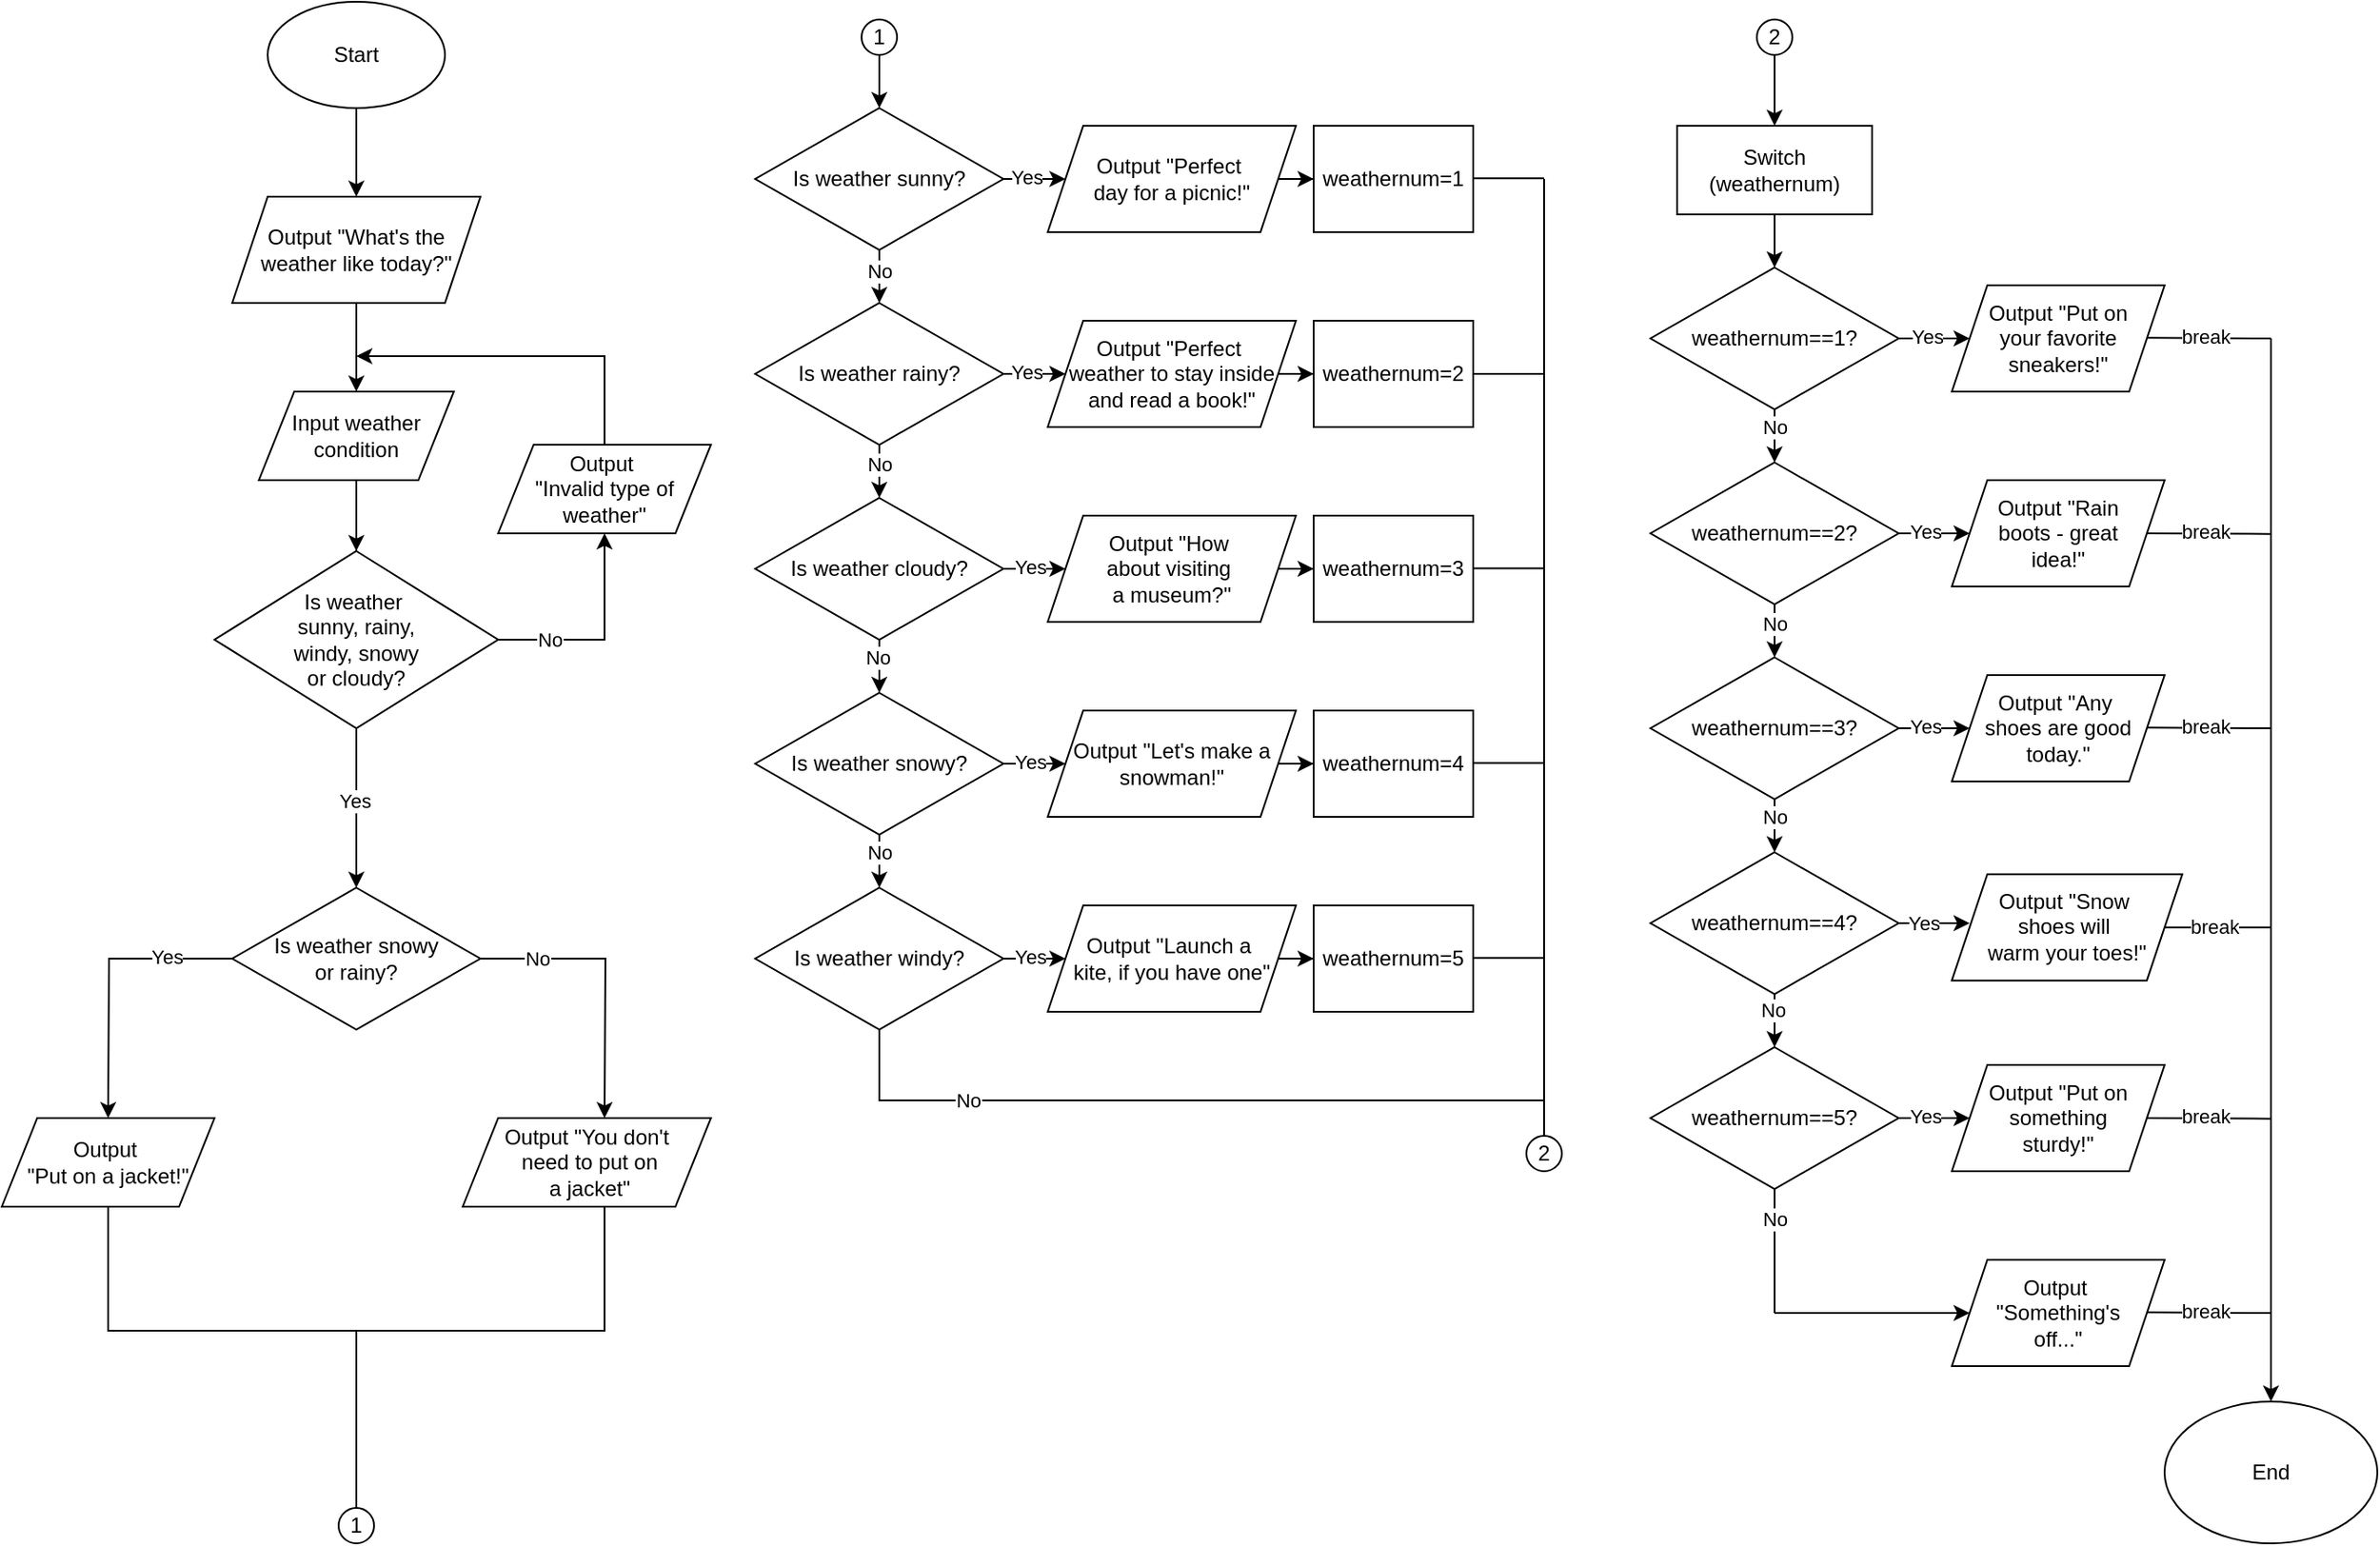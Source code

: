 <mxfile version="24.7.17">
  <diagram name="Page-1" id="g-8VrxECPGMRBqIFdhwS">
    <mxGraphModel grid="1" page="1" gridSize="10" guides="1" tooltips="1" connect="1" arrows="1" fold="1" pageScale="1" pageWidth="850" pageHeight="1100" math="0" shadow="0">
      <root>
        <mxCell id="0" />
        <mxCell id="1" parent="0" />
        <mxCell id="TqVlApS9Lq8vHuwlS3Fd-2" style="edgeStyle=orthogonalEdgeStyle;rounded=0;orthogonalLoop=1;jettySize=auto;html=1;entryX=0.5;entryY=0;entryDx=0;entryDy=0;" edge="1" parent="1" source="TqVlApS9Lq8vHuwlS3Fd-1" target="KM78LgGcO-5bWVKjjNVh-5">
          <mxGeometry relative="1" as="geometry">
            <mxPoint x="200" y="-1010" as="targetPoint" />
          </mxGeometry>
        </mxCell>
        <mxCell id="TqVlApS9Lq8vHuwlS3Fd-1" value="Start" style="ellipse;whiteSpace=wrap;html=1;" vertex="1" parent="1">
          <mxGeometry x="150" y="-1100" width="100" height="60" as="geometry" />
        </mxCell>
        <mxCell id="TqVlApS9Lq8vHuwlS3Fd-4" style="edgeStyle=orthogonalEdgeStyle;rounded=0;orthogonalLoop=1;jettySize=auto;html=1;" edge="1" parent="1" source="TqVlApS9Lq8vHuwlS3Fd-3" target="TqVlApS9Lq8vHuwlS3Fd-5">
          <mxGeometry relative="1" as="geometry">
            <mxPoint x="200" y="-790" as="targetPoint" />
          </mxGeometry>
        </mxCell>
        <mxCell id="TqVlApS9Lq8vHuwlS3Fd-3" value="Input weather condition" style="shape=parallelogram;perimeter=parallelogramPerimeter;whiteSpace=wrap;html=1;fixedSize=1;" vertex="1" parent="1">
          <mxGeometry x="145" y="-880" width="110" height="50" as="geometry" />
        </mxCell>
        <mxCell id="TqVlApS9Lq8vHuwlS3Fd-8" style="edgeStyle=orthogonalEdgeStyle;rounded=0;orthogonalLoop=1;jettySize=auto;html=1;" edge="1" parent="1" source="TqVlApS9Lq8vHuwlS3Fd-5">
          <mxGeometry relative="1" as="geometry">
            <mxPoint x="200" y="-760" as="targetPoint" />
          </mxGeometry>
        </mxCell>
        <mxCell id="KM78LgGcO-5bWVKjjNVh-1" style="edgeStyle=orthogonalEdgeStyle;rounded=0;orthogonalLoop=1;jettySize=auto;html=1;" edge="1" parent="1" source="TqVlApS9Lq8vHuwlS3Fd-5" target="KM78LgGcO-5bWVKjjNVh-2">
          <mxGeometry relative="1" as="geometry">
            <mxPoint x="340.0" y="-800" as="targetPoint" />
            <Array as="points">
              <mxPoint x="340" y="-740" />
            </Array>
          </mxGeometry>
        </mxCell>
        <mxCell id="KM78LgGcO-5bWVKjjNVh-4" value="No" style="edgeLabel;html=1;align=center;verticalAlign=middle;resizable=0;points=[];" connectable="0" vertex="1" parent="KM78LgGcO-5bWVKjjNVh-1">
          <mxGeometry x="-0.529" y="-1" relative="1" as="geometry">
            <mxPoint y="-1" as="offset" />
          </mxGeometry>
        </mxCell>
        <mxCell id="KM78LgGcO-5bWVKjjNVh-7" style="edgeStyle=orthogonalEdgeStyle;rounded=0;orthogonalLoop=1;jettySize=auto;html=1;" edge="1" parent="1" source="TqVlApS9Lq8vHuwlS3Fd-5">
          <mxGeometry relative="1" as="geometry">
            <mxPoint x="200.0" y="-600" as="targetPoint" />
          </mxGeometry>
        </mxCell>
        <mxCell id="KM78LgGcO-5bWVKjjNVh-8" value="Yes" style="edgeLabel;html=1;align=center;verticalAlign=middle;resizable=0;points=[];" connectable="0" vertex="1" parent="KM78LgGcO-5bWVKjjNVh-7">
          <mxGeometry x="-0.189" y="1" relative="1" as="geometry">
            <mxPoint x="-2" y="4" as="offset" />
          </mxGeometry>
        </mxCell>
        <mxCell id="TqVlApS9Lq8vHuwlS3Fd-5" value="&lt;div&gt;Is weather&amp;nbsp;&lt;/div&gt;&lt;div&gt;sunny, rainy,&lt;/div&gt;&lt;div&gt;&amp;nbsp;windy, snowy&amp;nbsp;&lt;/div&gt;&lt;div&gt;or cloudy?&lt;/div&gt;" style="rhombus;whiteSpace=wrap;html=1;" vertex="1" parent="1">
          <mxGeometry x="120" y="-790" width="160" height="100" as="geometry" />
        </mxCell>
        <mxCell id="KM78LgGcO-5bWVKjjNVh-3" style="edgeStyle=orthogonalEdgeStyle;rounded=0;orthogonalLoop=1;jettySize=auto;html=1;" edge="1" parent="1" source="KM78LgGcO-5bWVKjjNVh-2">
          <mxGeometry relative="1" as="geometry">
            <mxPoint x="200" y="-900" as="targetPoint" />
            <Array as="points">
              <mxPoint x="340" y="-900" />
            </Array>
          </mxGeometry>
        </mxCell>
        <mxCell id="KM78LgGcO-5bWVKjjNVh-2" value="&lt;div&gt;Output&amp;nbsp;&lt;/div&gt;&lt;div&gt;&quot;Invalid type of&lt;/div&gt;&lt;div&gt;weather&quot;&lt;/div&gt;" style="shape=parallelogram;perimeter=parallelogramPerimeter;whiteSpace=wrap;html=1;fixedSize=1;" vertex="1" parent="1">
          <mxGeometry x="280" y="-850" width="120" height="50" as="geometry" />
        </mxCell>
        <mxCell id="KM78LgGcO-5bWVKjjNVh-6" style="edgeStyle=orthogonalEdgeStyle;rounded=0;orthogonalLoop=1;jettySize=auto;html=1;entryX=0.5;entryY=0;entryDx=0;entryDy=0;" edge="1" parent="1" source="KM78LgGcO-5bWVKjjNVh-5" target="TqVlApS9Lq8vHuwlS3Fd-3">
          <mxGeometry relative="1" as="geometry" />
        </mxCell>
        <mxCell id="KM78LgGcO-5bWVKjjNVh-5" value="Output &quot;What&#39;s the weather like today?&quot;" style="shape=parallelogram;perimeter=parallelogramPerimeter;whiteSpace=wrap;html=1;fixedSize=1;" vertex="1" parent="1">
          <mxGeometry x="130" y="-990" width="140" height="60" as="geometry" />
        </mxCell>
        <mxCell id="KM78LgGcO-5bWVKjjNVh-10" style="edgeStyle=orthogonalEdgeStyle;rounded=0;orthogonalLoop=1;jettySize=auto;html=1;" edge="1" parent="1" source="KM78LgGcO-5bWVKjjNVh-9">
          <mxGeometry relative="1" as="geometry">
            <mxPoint x="340.0" y="-470" as="targetPoint" />
          </mxGeometry>
        </mxCell>
        <mxCell id="KM78LgGcO-5bWVKjjNVh-13" value="No" style="edgeLabel;html=1;align=center;verticalAlign=middle;resizable=0;points=[];" connectable="0" vertex="1" parent="KM78LgGcO-5bWVKjjNVh-10">
          <mxGeometry x="-0.61" y="-3" relative="1" as="geometry">
            <mxPoint y="-3" as="offset" />
          </mxGeometry>
        </mxCell>
        <mxCell id="KM78LgGcO-5bWVKjjNVh-11" style="edgeStyle=orthogonalEdgeStyle;rounded=0;orthogonalLoop=1;jettySize=auto;html=1;" edge="1" parent="1" source="KM78LgGcO-5bWVKjjNVh-9">
          <mxGeometry relative="1" as="geometry">
            <mxPoint x="60" y="-470" as="targetPoint" />
          </mxGeometry>
        </mxCell>
        <mxCell id="KM78LgGcO-5bWVKjjNVh-12" value="Yes" style="edgeLabel;html=1;align=center;verticalAlign=middle;resizable=0;points=[];" connectable="0" vertex="1" parent="KM78LgGcO-5bWVKjjNVh-11">
          <mxGeometry x="-0.537" y="1" relative="1" as="geometry">
            <mxPoint y="-2" as="offset" />
          </mxGeometry>
        </mxCell>
        <mxCell id="KM78LgGcO-5bWVKjjNVh-9" value="&lt;div&gt;Is weather snowy&lt;/div&gt;&lt;div&gt;or rainy?&lt;/div&gt;" style="rhombus;whiteSpace=wrap;html=1;" vertex="1" parent="1">
          <mxGeometry x="130" y="-600" width="140" height="80" as="geometry" />
        </mxCell>
        <mxCell id="KM78LgGcO-5bWVKjjNVh-15" value="&lt;div&gt;Output&amp;nbsp;&lt;/div&gt;&lt;div&gt;&quot;Put on a jacket!&quot;&lt;br&gt;&lt;/div&gt;" style="shape=parallelogram;perimeter=parallelogramPerimeter;whiteSpace=wrap;html=1;fixedSize=1;" vertex="1" parent="1">
          <mxGeometry y="-470" width="120" height="50" as="geometry" />
        </mxCell>
        <mxCell id="KM78LgGcO-5bWVKjjNVh-16" value="&lt;div&gt;Output &quot;You don&#39;t&lt;/div&gt;&lt;div&gt;&amp;nbsp;need to put on&lt;/div&gt;&lt;div&gt;&amp;nbsp;a jacket&quot;&lt;/div&gt;" style="shape=parallelogram;perimeter=parallelogramPerimeter;whiteSpace=wrap;html=1;fixedSize=1;" vertex="1" parent="1">
          <mxGeometry x="260" y="-470" width="140" height="50" as="geometry" />
        </mxCell>
        <mxCell id="KM78LgGcO-5bWVKjjNVh-18" value="" style="endArrow=none;html=1;rounded=0;" edge="1" parent="1">
          <mxGeometry width="50" height="50" relative="1" as="geometry">
            <mxPoint x="200" y="-350" as="sourcePoint" />
            <mxPoint x="60" y="-420" as="targetPoint" />
            <Array as="points">
              <mxPoint x="60" y="-350" />
            </Array>
          </mxGeometry>
        </mxCell>
        <mxCell id="KM78LgGcO-5bWVKjjNVh-21" value="" style="endArrow=none;html=1;rounded=0;" edge="1" parent="1">
          <mxGeometry width="50" height="50" relative="1" as="geometry">
            <mxPoint x="200" y="-350" as="sourcePoint" />
            <mxPoint x="340" y="-420" as="targetPoint" />
            <Array as="points">
              <mxPoint x="340" y="-350" />
            </Array>
          </mxGeometry>
        </mxCell>
        <mxCell id="KM78LgGcO-5bWVKjjNVh-25" value="" style="endArrow=none;html=1;rounded=0;" edge="1" parent="1">
          <mxGeometry width="50" height="50" relative="1" as="geometry">
            <mxPoint x="200" y="-250" as="sourcePoint" />
            <mxPoint x="200" y="-350" as="targetPoint" />
          </mxGeometry>
        </mxCell>
        <mxCell id="KM78LgGcO-5bWVKjjNVh-27" value="1" style="ellipse;whiteSpace=wrap;html=1;aspect=fixed;" vertex="1" parent="1">
          <mxGeometry x="190" y="-250" width="20" height="20" as="geometry" />
        </mxCell>
        <mxCell id="KM78LgGcO-5bWVKjjNVh-29" style="edgeStyle=orthogonalEdgeStyle;rounded=0;orthogonalLoop=1;jettySize=auto;html=1;" edge="1" parent="1" source="KM78LgGcO-5bWVKjjNVh-28" target="KM78LgGcO-5bWVKjjNVh-30">
          <mxGeometry relative="1" as="geometry">
            <mxPoint x="495" y="-1030" as="targetPoint" />
          </mxGeometry>
        </mxCell>
        <mxCell id="KM78LgGcO-5bWVKjjNVh-28" value="1" style="ellipse;whiteSpace=wrap;html=1;aspect=fixed;" vertex="1" parent="1">
          <mxGeometry x="485" y="-1090" width="20" height="20" as="geometry" />
        </mxCell>
        <mxCell id="KM78LgGcO-5bWVKjjNVh-31" style="edgeStyle=orthogonalEdgeStyle;rounded=0;orthogonalLoop=1;jettySize=auto;html=1;" edge="1" parent="1" source="KM78LgGcO-5bWVKjjNVh-30">
          <mxGeometry relative="1" as="geometry">
            <mxPoint x="495" y="-930" as="targetPoint" />
          </mxGeometry>
        </mxCell>
        <mxCell id="KM78LgGcO-5bWVKjjNVh-78" value="No" style="edgeLabel;html=1;align=center;verticalAlign=middle;resizable=0;points=[];" connectable="0" vertex="1" parent="KM78LgGcO-5bWVKjjNVh-31">
          <mxGeometry x="-0.258" relative="1" as="geometry">
            <mxPoint as="offset" />
          </mxGeometry>
        </mxCell>
        <mxCell id="KM78LgGcO-5bWVKjjNVh-39" style="edgeStyle=orthogonalEdgeStyle;rounded=0;orthogonalLoop=1;jettySize=auto;html=1;" edge="1" parent="1" source="KM78LgGcO-5bWVKjjNVh-30" target="KM78LgGcO-5bWVKjjNVh-40">
          <mxGeometry relative="1" as="geometry">
            <mxPoint x="600" y="-1000" as="targetPoint" />
          </mxGeometry>
        </mxCell>
        <mxCell id="KM78LgGcO-5bWVKjjNVh-70" value="Yes" style="edgeLabel;html=1;align=center;verticalAlign=middle;resizable=0;points=[];" connectable="0" vertex="1" parent="KM78LgGcO-5bWVKjjNVh-39">
          <mxGeometry x="0.323" y="2" relative="1" as="geometry">
            <mxPoint y="1" as="offset" />
          </mxGeometry>
        </mxCell>
        <mxCell id="KM78LgGcO-5bWVKjjNVh-30" value="Is weather sunny?" style="rhombus;whiteSpace=wrap;html=1;" vertex="1" parent="1">
          <mxGeometry x="425" y="-1040" width="140" height="80" as="geometry" />
        </mxCell>
        <mxCell id="KM78LgGcO-5bWVKjjNVh-57" style="edgeStyle=orthogonalEdgeStyle;rounded=0;orthogonalLoop=1;jettySize=auto;html=1;entryX=0;entryY=0.5;entryDx=0;entryDy=0;" edge="1" parent="1" source="KM78LgGcO-5bWVKjjNVh-32" target="KM78LgGcO-5bWVKjjNVh-46">
          <mxGeometry relative="1" as="geometry" />
        </mxCell>
        <mxCell id="KM78LgGcO-5bWVKjjNVh-71" value="Yes" style="edgeLabel;html=1;align=center;verticalAlign=middle;resizable=0;points=[];" connectable="0" vertex="1" parent="KM78LgGcO-5bWVKjjNVh-57">
          <mxGeometry x="0.323" y="-3" relative="1" as="geometry">
            <mxPoint y="-4" as="offset" />
          </mxGeometry>
        </mxCell>
        <mxCell id="KM78LgGcO-5bWVKjjNVh-32" value="Is weather rainy?" style="rhombus;whiteSpace=wrap;html=1;" vertex="1" parent="1">
          <mxGeometry x="425" y="-930" width="140" height="80" as="geometry" />
        </mxCell>
        <mxCell id="KM78LgGcO-5bWVKjjNVh-33" style="edgeStyle=orthogonalEdgeStyle;rounded=0;orthogonalLoop=1;jettySize=auto;html=1;" edge="1" parent="1">
          <mxGeometry relative="1" as="geometry">
            <mxPoint x="495" y="-820" as="targetPoint" />
            <mxPoint x="495" y="-850" as="sourcePoint" />
          </mxGeometry>
        </mxCell>
        <mxCell id="KM78LgGcO-5bWVKjjNVh-77" value="No" style="edgeLabel;html=1;align=center;verticalAlign=middle;resizable=0;points=[];" connectable="0" vertex="1" parent="KM78LgGcO-5bWVKjjNVh-33">
          <mxGeometry x="-0.289" relative="1" as="geometry">
            <mxPoint as="offset" />
          </mxGeometry>
        </mxCell>
        <mxCell id="KM78LgGcO-5bWVKjjNVh-58" style="edgeStyle=orthogonalEdgeStyle;rounded=0;orthogonalLoop=1;jettySize=auto;html=1;entryX=0;entryY=0.5;entryDx=0;entryDy=0;" edge="1" parent="1" source="KM78LgGcO-5bWVKjjNVh-34" target="KM78LgGcO-5bWVKjjNVh-49">
          <mxGeometry relative="1" as="geometry" />
        </mxCell>
        <mxCell id="KM78LgGcO-5bWVKjjNVh-72" value="Yes" style="edgeLabel;html=1;align=center;verticalAlign=middle;resizable=0;points=[];" connectable="0" vertex="1" parent="KM78LgGcO-5bWVKjjNVh-58">
          <mxGeometry x="0.405" y="-1" relative="1" as="geometry">
            <mxPoint x="-1" y="-2" as="offset" />
          </mxGeometry>
        </mxCell>
        <mxCell id="KM78LgGcO-5bWVKjjNVh-34" value="Is weather cloudy?" style="rhombus;whiteSpace=wrap;html=1;" vertex="1" parent="1">
          <mxGeometry x="425" y="-820" width="140" height="80" as="geometry" />
        </mxCell>
        <mxCell id="KM78LgGcO-5bWVKjjNVh-35" style="edgeStyle=orthogonalEdgeStyle;rounded=0;orthogonalLoop=1;jettySize=auto;html=1;" edge="1" parent="1">
          <mxGeometry relative="1" as="geometry">
            <mxPoint x="495" y="-710" as="targetPoint" />
            <mxPoint x="495" y="-740" as="sourcePoint" />
          </mxGeometry>
        </mxCell>
        <mxCell id="KM78LgGcO-5bWVKjjNVh-59" style="edgeStyle=orthogonalEdgeStyle;rounded=0;orthogonalLoop=1;jettySize=auto;html=1;entryX=0;entryY=0.5;entryDx=0;entryDy=0;" edge="1" parent="1" source="KM78LgGcO-5bWVKjjNVh-36" target="KM78LgGcO-5bWVKjjNVh-52">
          <mxGeometry relative="1" as="geometry" />
        </mxCell>
        <mxCell id="KM78LgGcO-5bWVKjjNVh-73" value="Yes" style="edgeLabel;html=1;align=center;verticalAlign=middle;resizable=0;points=[];" connectable="0" vertex="1" parent="KM78LgGcO-5bWVKjjNVh-59">
          <mxGeometry x="0.364" y="1" relative="1" as="geometry">
            <mxPoint as="offset" />
          </mxGeometry>
        </mxCell>
        <mxCell id="KM78LgGcO-5bWVKjjNVh-36" value="Is weather snowy?" style="rhombus;whiteSpace=wrap;html=1;" vertex="1" parent="1">
          <mxGeometry x="425" y="-710" width="140" height="80" as="geometry" />
        </mxCell>
        <mxCell id="KM78LgGcO-5bWVKjjNVh-37" style="edgeStyle=orthogonalEdgeStyle;rounded=0;orthogonalLoop=1;jettySize=auto;html=1;" edge="1" parent="1">
          <mxGeometry relative="1" as="geometry">
            <mxPoint x="495" y="-600" as="targetPoint" />
            <mxPoint x="495" y="-630" as="sourcePoint" />
          </mxGeometry>
        </mxCell>
        <mxCell id="KM78LgGcO-5bWVKjjNVh-75" value="No" style="edgeLabel;html=1;align=center;verticalAlign=middle;resizable=0;points=[];" connectable="0" vertex="1" parent="KM78LgGcO-5bWVKjjNVh-37">
          <mxGeometry x="-0.378" relative="1" as="geometry">
            <mxPoint as="offset" />
          </mxGeometry>
        </mxCell>
        <mxCell id="KM78LgGcO-5bWVKjjNVh-60" style="edgeStyle=orthogonalEdgeStyle;rounded=0;orthogonalLoop=1;jettySize=auto;html=1;" edge="1" parent="1" source="KM78LgGcO-5bWVKjjNVh-38" target="KM78LgGcO-5bWVKjjNVh-55">
          <mxGeometry relative="1" as="geometry" />
        </mxCell>
        <mxCell id="KM78LgGcO-5bWVKjjNVh-74" value="Yes" style="edgeLabel;html=1;align=center;verticalAlign=middle;resizable=0;points=[];" connectable="0" vertex="1" parent="KM78LgGcO-5bWVKjjNVh-60">
          <mxGeometry x="0.426" y="-1" relative="1" as="geometry">
            <mxPoint x="-2" y="-2" as="offset" />
          </mxGeometry>
        </mxCell>
        <mxCell id="KM78LgGcO-5bWVKjjNVh-38" value="Is weather windy?" style="rhombus;whiteSpace=wrap;html=1;" vertex="1" parent="1">
          <mxGeometry x="425" y="-600" width="140" height="80" as="geometry" />
        </mxCell>
        <mxCell id="KM78LgGcO-5bWVKjjNVh-41" style="edgeStyle=orthogonalEdgeStyle;rounded=0;orthogonalLoop=1;jettySize=auto;html=1;" edge="1" parent="1" source="KM78LgGcO-5bWVKjjNVh-40" target="KM78LgGcO-5bWVKjjNVh-42">
          <mxGeometry relative="1" as="geometry">
            <mxPoint x="730" y="-1000" as="targetPoint" />
          </mxGeometry>
        </mxCell>
        <mxCell id="KM78LgGcO-5bWVKjjNVh-40" value="&lt;div&gt;Output &quot;Perfect&amp;nbsp;&lt;/div&gt;&lt;div&gt;day for a picnic!&quot;&lt;/div&gt;" style="shape=parallelogram;perimeter=parallelogramPerimeter;whiteSpace=wrap;html=1;fixedSize=1;" vertex="1" parent="1">
          <mxGeometry x="590" y="-1030" width="140" height="60" as="geometry" />
        </mxCell>
        <mxCell id="KM78LgGcO-5bWVKjjNVh-42" value="weathernum=1" style="rounded=0;whiteSpace=wrap;html=1;" vertex="1" parent="1">
          <mxGeometry x="740" y="-1030" width="90" height="60" as="geometry" />
        </mxCell>
        <mxCell id="KM78LgGcO-5bWVKjjNVh-45" style="edgeStyle=orthogonalEdgeStyle;rounded=0;orthogonalLoop=1;jettySize=auto;html=1;" edge="1" parent="1" source="KM78LgGcO-5bWVKjjNVh-46" target="KM78LgGcO-5bWVKjjNVh-47">
          <mxGeometry relative="1" as="geometry">
            <mxPoint x="730" y="-890" as="targetPoint" />
          </mxGeometry>
        </mxCell>
        <mxCell id="KM78LgGcO-5bWVKjjNVh-46" value="&lt;div&gt;Output &quot;Perfect&amp;nbsp;&lt;/div&gt;&lt;div&gt;weather to stay inside and read a book!&quot;&lt;/div&gt;" style="shape=parallelogram;perimeter=parallelogramPerimeter;whiteSpace=wrap;html=1;fixedSize=1;" vertex="1" parent="1">
          <mxGeometry x="590" y="-920" width="140" height="60" as="geometry" />
        </mxCell>
        <mxCell id="KM78LgGcO-5bWVKjjNVh-47" value="weathernum=2" style="rounded=0;whiteSpace=wrap;html=1;" vertex="1" parent="1">
          <mxGeometry x="740" y="-920" width="90" height="60" as="geometry" />
        </mxCell>
        <mxCell id="KM78LgGcO-5bWVKjjNVh-48" style="edgeStyle=orthogonalEdgeStyle;rounded=0;orthogonalLoop=1;jettySize=auto;html=1;" edge="1" parent="1" source="KM78LgGcO-5bWVKjjNVh-49" target="KM78LgGcO-5bWVKjjNVh-50">
          <mxGeometry relative="1" as="geometry">
            <mxPoint x="730" y="-780" as="targetPoint" />
          </mxGeometry>
        </mxCell>
        <mxCell id="KM78LgGcO-5bWVKjjNVh-49" value="&lt;div&gt;Output &quot;How&amp;nbsp;&lt;/div&gt;&lt;div&gt;about visiting&amp;nbsp;&lt;/div&gt;&lt;div&gt;a museum?&quot;&lt;/div&gt;" style="shape=parallelogram;perimeter=parallelogramPerimeter;whiteSpace=wrap;html=1;fixedSize=1;" vertex="1" parent="1">
          <mxGeometry x="590" y="-810" width="140" height="60" as="geometry" />
        </mxCell>
        <mxCell id="KM78LgGcO-5bWVKjjNVh-50" value="weathernum=3" style="rounded=0;whiteSpace=wrap;html=1;" vertex="1" parent="1">
          <mxGeometry x="740" y="-810" width="90" height="60" as="geometry" />
        </mxCell>
        <mxCell id="KM78LgGcO-5bWVKjjNVh-51" style="edgeStyle=orthogonalEdgeStyle;rounded=0;orthogonalLoop=1;jettySize=auto;html=1;" edge="1" parent="1" source="KM78LgGcO-5bWVKjjNVh-52" target="KM78LgGcO-5bWVKjjNVh-53">
          <mxGeometry relative="1" as="geometry">
            <mxPoint x="730" y="-670" as="targetPoint" />
          </mxGeometry>
        </mxCell>
        <mxCell id="KM78LgGcO-5bWVKjjNVh-52" value="&lt;div&gt;Output &quot;Let&#39;s make a snowman!&quot;&lt;/div&gt;" style="shape=parallelogram;perimeter=parallelogramPerimeter;whiteSpace=wrap;html=1;fixedSize=1;" vertex="1" parent="1">
          <mxGeometry x="590" y="-700" width="140" height="60" as="geometry" />
        </mxCell>
        <mxCell id="KM78LgGcO-5bWVKjjNVh-53" value="weathernum=4" style="rounded=0;whiteSpace=wrap;html=1;" vertex="1" parent="1">
          <mxGeometry x="740" y="-700" width="90" height="60" as="geometry" />
        </mxCell>
        <mxCell id="KM78LgGcO-5bWVKjjNVh-54" style="edgeStyle=orthogonalEdgeStyle;rounded=0;orthogonalLoop=1;jettySize=auto;html=1;" edge="1" parent="1" source="KM78LgGcO-5bWVKjjNVh-55" target="KM78LgGcO-5bWVKjjNVh-56">
          <mxGeometry relative="1" as="geometry">
            <mxPoint x="730" y="-560" as="targetPoint" />
          </mxGeometry>
        </mxCell>
        <mxCell id="KM78LgGcO-5bWVKjjNVh-55" value="&lt;div&gt;Output &quot;Launch a&amp;nbsp;&lt;/div&gt;&lt;div&gt;kite, if you have one&quot;&lt;/div&gt;" style="shape=parallelogram;perimeter=parallelogramPerimeter;whiteSpace=wrap;html=1;fixedSize=1;" vertex="1" parent="1">
          <mxGeometry x="590" y="-590" width="140" height="60" as="geometry" />
        </mxCell>
        <mxCell id="KM78LgGcO-5bWVKjjNVh-56" value="weathernum=5" style="rounded=0;whiteSpace=wrap;html=1;" vertex="1" parent="1">
          <mxGeometry x="740" y="-590" width="90" height="60" as="geometry" />
        </mxCell>
        <mxCell id="KM78LgGcO-5bWVKjjNVh-66" value="" style="endArrow=none;html=1;rounded=0;" edge="1" parent="1">
          <mxGeometry width="50" height="50" relative="1" as="geometry">
            <mxPoint x="830" y="-890" as="sourcePoint" />
            <mxPoint x="870" y="-890" as="targetPoint" />
          </mxGeometry>
        </mxCell>
        <mxCell id="KM78LgGcO-5bWVKjjNVh-67" value="" style="endArrow=none;html=1;rounded=0;" edge="1" parent="1">
          <mxGeometry width="50" height="50" relative="1" as="geometry">
            <mxPoint x="830" y="-780.28" as="sourcePoint" />
            <mxPoint x="870" y="-780.28" as="targetPoint" />
          </mxGeometry>
        </mxCell>
        <mxCell id="KM78LgGcO-5bWVKjjNVh-68" value="" style="endArrow=none;html=1;rounded=0;" edge="1" parent="1">
          <mxGeometry width="50" height="50" relative="1" as="geometry">
            <mxPoint x="830" y="-670.33" as="sourcePoint" />
            <mxPoint x="870" y="-670.33" as="targetPoint" />
          </mxGeometry>
        </mxCell>
        <mxCell id="KM78LgGcO-5bWVKjjNVh-69" value="" style="endArrow=none;html=1;rounded=0;" edge="1" parent="1">
          <mxGeometry width="50" height="50" relative="1" as="geometry">
            <mxPoint x="830" y="-560.33" as="sourcePoint" />
            <mxPoint x="870" y="-560.33" as="targetPoint" />
          </mxGeometry>
        </mxCell>
        <mxCell id="KM78LgGcO-5bWVKjjNVh-76" value="No" style="edgeLabel;html=1;align=center;verticalAlign=middle;resizable=0;points=[];" connectable="0" vertex="1" parent="1">
          <mxGeometry x="511" y="-607.667" as="geometry">
            <mxPoint x="-17" y="-123" as="offset" />
          </mxGeometry>
        </mxCell>
        <mxCell id="KM78LgGcO-5bWVKjjNVh-82" style="edgeStyle=orthogonalEdgeStyle;rounded=0;orthogonalLoop=1;jettySize=auto;html=1;" edge="1" parent="1" source="KM78LgGcO-5bWVKjjNVh-81">
          <mxGeometry relative="1" as="geometry">
            <mxPoint x="1000" y="-1030" as="targetPoint" />
          </mxGeometry>
        </mxCell>
        <mxCell id="KM78LgGcO-5bWVKjjNVh-81" value="2" style="ellipse;whiteSpace=wrap;html=1;aspect=fixed;" vertex="1" parent="1">
          <mxGeometry x="990" y="-1090" width="20" height="20" as="geometry" />
        </mxCell>
        <mxCell id="KM78LgGcO-5bWVKjjNVh-86" style="edgeStyle=orthogonalEdgeStyle;rounded=0;orthogonalLoop=1;jettySize=auto;html=1;entryX=0.5;entryY=0;entryDx=0;entryDy=0;" edge="1" parent="1" source="KM78LgGcO-5bWVKjjNVh-84" target="KM78LgGcO-5bWVKjjNVh-85">
          <mxGeometry relative="1" as="geometry" />
        </mxCell>
        <mxCell id="KM78LgGcO-5bWVKjjNVh-84" value="Switch (weathernum)" style="rounded=0;whiteSpace=wrap;html=1;" vertex="1" parent="1">
          <mxGeometry x="945" y="-1030" width="110" height="50" as="geometry" />
        </mxCell>
        <mxCell id="KM78LgGcO-5bWVKjjNVh-96" style="edgeStyle=orthogonalEdgeStyle;rounded=0;orthogonalLoop=1;jettySize=auto;html=1;" edge="1" parent="1" source="KM78LgGcO-5bWVKjjNVh-85">
          <mxGeometry relative="1" as="geometry">
            <mxPoint x="1000" y="-840" as="targetPoint" />
          </mxGeometry>
        </mxCell>
        <mxCell id="KM78LgGcO-5bWVKjjNVh-120" value="No" style="edgeLabel;html=1;align=center;verticalAlign=middle;resizable=0;points=[];" connectable="0" vertex="1" parent="KM78LgGcO-5bWVKjjNVh-96">
          <mxGeometry x="-0.258" relative="1" as="geometry">
            <mxPoint y="-2" as="offset" />
          </mxGeometry>
        </mxCell>
        <mxCell id="KM78LgGcO-5bWVKjjNVh-111" style="edgeStyle=orthogonalEdgeStyle;rounded=0;orthogonalLoop=1;jettySize=auto;html=1;" edge="1" parent="1" source="KM78LgGcO-5bWVKjjNVh-85">
          <mxGeometry relative="1" as="geometry">
            <mxPoint x="1110" y="-910" as="targetPoint" />
          </mxGeometry>
        </mxCell>
        <mxCell id="KM78LgGcO-5bWVKjjNVh-112" value="Yes" style="edgeLabel;html=1;align=center;verticalAlign=middle;resizable=0;points=[];" connectable="0" vertex="1" parent="KM78LgGcO-5bWVKjjNVh-111">
          <mxGeometry x="-0.244" y="-1" relative="1" as="geometry">
            <mxPoint y="-2" as="offset" />
          </mxGeometry>
        </mxCell>
        <mxCell id="KM78LgGcO-5bWVKjjNVh-85" value="weathernum==1?" style="rhombus;whiteSpace=wrap;html=1;" vertex="1" parent="1">
          <mxGeometry x="930" y="-950" width="140" height="80" as="geometry" />
        </mxCell>
        <mxCell id="KM78LgGcO-5bWVKjjNVh-90" value="" style="endArrow=none;html=1;rounded=0;" edge="1" parent="1">
          <mxGeometry width="50" height="50" relative="1" as="geometry">
            <mxPoint x="830" y="-1000.33" as="sourcePoint" />
            <mxPoint x="870" y="-1000.33" as="targetPoint" />
          </mxGeometry>
        </mxCell>
        <mxCell id="KM78LgGcO-5bWVKjjNVh-91" value="" style="endArrow=none;html=1;rounded=0;" edge="1" parent="1">
          <mxGeometry width="50" height="50" relative="1" as="geometry">
            <mxPoint x="870" y="-460" as="sourcePoint" />
            <mxPoint x="870" y="-1000" as="targetPoint" />
          </mxGeometry>
        </mxCell>
        <mxCell id="KM78LgGcO-5bWVKjjNVh-92" value="2" style="ellipse;whiteSpace=wrap;html=1;aspect=fixed;" vertex="1" parent="1">
          <mxGeometry x="860" y="-460" width="20" height="20" as="geometry" />
        </mxCell>
        <mxCell id="KM78LgGcO-5bWVKjjNVh-95" value="" style="endArrow=none;html=1;rounded=0;" edge="1" parent="1">
          <mxGeometry width="50" height="50" relative="1" as="geometry">
            <mxPoint x="870" y="-480" as="sourcePoint" />
            <mxPoint x="495" y="-520" as="targetPoint" />
            <Array as="points">
              <mxPoint x="495" y="-480" />
            </Array>
          </mxGeometry>
        </mxCell>
        <mxCell id="nE8KXUp-fotR7jertzR5-1" value="No" style="edgeLabel;html=1;align=center;verticalAlign=middle;resizable=0;points=[];" connectable="0" vertex="1" parent="KM78LgGcO-5bWVKjjNVh-95">
          <mxGeometry x="0.896" y="-1" relative="1" as="geometry">
            <mxPoint x="49" y="18" as="offset" />
          </mxGeometry>
        </mxCell>
        <mxCell id="KM78LgGcO-5bWVKjjNVh-97" style="edgeStyle=orthogonalEdgeStyle;rounded=0;orthogonalLoop=1;jettySize=auto;html=1;" edge="1" parent="1" source="KM78LgGcO-5bWVKjjNVh-98">
          <mxGeometry relative="1" as="geometry">
            <mxPoint x="1000" y="-730" as="targetPoint" />
          </mxGeometry>
        </mxCell>
        <mxCell id="KM78LgGcO-5bWVKjjNVh-119" value="No" style="edgeLabel;html=1;align=center;verticalAlign=middle;resizable=0;points=[];" connectable="0" vertex="1" parent="KM78LgGcO-5bWVKjjNVh-97">
          <mxGeometry x="-0.302" relative="1" as="geometry">
            <mxPoint as="offset" />
          </mxGeometry>
        </mxCell>
        <mxCell id="KM78LgGcO-5bWVKjjNVh-110" style="edgeStyle=orthogonalEdgeStyle;rounded=0;orthogonalLoop=1;jettySize=auto;html=1;" edge="1" parent="1" source="KM78LgGcO-5bWVKjjNVh-98">
          <mxGeometry relative="1" as="geometry">
            <mxPoint x="1110" y="-800" as="targetPoint" />
          </mxGeometry>
        </mxCell>
        <mxCell id="KM78LgGcO-5bWVKjjNVh-113" value="Yes" style="edgeLabel;html=1;align=center;verticalAlign=middle;resizable=0;points=[];" connectable="0" vertex="1" parent="KM78LgGcO-5bWVKjjNVh-110">
          <mxGeometry x="-0.309" y="-1" relative="1" as="geometry">
            <mxPoint x="1" y="-2" as="offset" />
          </mxGeometry>
        </mxCell>
        <mxCell id="KM78LgGcO-5bWVKjjNVh-98" value="weathernum==2?" style="rhombus;whiteSpace=wrap;html=1;" vertex="1" parent="1">
          <mxGeometry x="930" y="-840" width="140" height="80" as="geometry" />
        </mxCell>
        <mxCell id="KM78LgGcO-5bWVKjjNVh-99" style="edgeStyle=orthogonalEdgeStyle;rounded=0;orthogonalLoop=1;jettySize=auto;html=1;" edge="1" parent="1" source="KM78LgGcO-5bWVKjjNVh-100">
          <mxGeometry relative="1" as="geometry">
            <mxPoint x="1000" y="-620" as="targetPoint" />
          </mxGeometry>
        </mxCell>
        <mxCell id="KM78LgGcO-5bWVKjjNVh-118" value="No" style="edgeLabel;html=1;align=center;verticalAlign=middle;resizable=0;points=[];" connectable="0" vertex="1" parent="KM78LgGcO-5bWVKjjNVh-99">
          <mxGeometry x="-0.389" relative="1" as="geometry">
            <mxPoint as="offset" />
          </mxGeometry>
        </mxCell>
        <mxCell id="KM78LgGcO-5bWVKjjNVh-109" style="edgeStyle=orthogonalEdgeStyle;rounded=0;orthogonalLoop=1;jettySize=auto;html=1;" edge="1" parent="1" source="KM78LgGcO-5bWVKjjNVh-100">
          <mxGeometry relative="1" as="geometry">
            <mxPoint x="1110" y="-690" as="targetPoint" />
          </mxGeometry>
        </mxCell>
        <mxCell id="KM78LgGcO-5bWVKjjNVh-114" value="Yes" style="edgeLabel;html=1;align=center;verticalAlign=middle;resizable=0;points=[];" connectable="0" vertex="1" parent="KM78LgGcO-5bWVKjjNVh-109">
          <mxGeometry x="-0.276" y="-1" relative="1" as="geometry">
            <mxPoint y="-2" as="offset" />
          </mxGeometry>
        </mxCell>
        <mxCell id="KM78LgGcO-5bWVKjjNVh-100" value="weathernum==3?" style="rhombus;whiteSpace=wrap;html=1;" vertex="1" parent="1">
          <mxGeometry x="930" y="-730" width="140" height="80" as="geometry" />
        </mxCell>
        <mxCell id="KM78LgGcO-5bWVKjjNVh-101" style="edgeStyle=orthogonalEdgeStyle;rounded=0;orthogonalLoop=1;jettySize=auto;html=1;" edge="1" parent="1" source="KM78LgGcO-5bWVKjjNVh-102">
          <mxGeometry relative="1" as="geometry">
            <mxPoint x="1000" y="-510" as="targetPoint" />
          </mxGeometry>
        </mxCell>
        <mxCell id="KM78LgGcO-5bWVKjjNVh-117" value="No" style="edgeLabel;html=1;align=center;verticalAlign=middle;resizable=0;points=[];" connectable="0" vertex="1" parent="KM78LgGcO-5bWVKjjNVh-101">
          <mxGeometry x="-0.433" relative="1" as="geometry">
            <mxPoint x="-1" as="offset" />
          </mxGeometry>
        </mxCell>
        <mxCell id="KM78LgGcO-5bWVKjjNVh-108" style="edgeStyle=orthogonalEdgeStyle;rounded=0;orthogonalLoop=1;jettySize=auto;html=1;" edge="1" parent="1" source="KM78LgGcO-5bWVKjjNVh-102">
          <mxGeometry relative="1" as="geometry">
            <mxPoint x="1110" y="-580" as="targetPoint" />
          </mxGeometry>
        </mxCell>
        <mxCell id="KM78LgGcO-5bWVKjjNVh-115" value="Yes" style="edgeLabel;html=1;align=center;verticalAlign=middle;resizable=0;points=[];" connectable="0" vertex="1" parent="KM78LgGcO-5bWVKjjNVh-108">
          <mxGeometry x="-0.276" y="-1" relative="1" as="geometry">
            <mxPoint x="-1" y="-1" as="offset" />
          </mxGeometry>
        </mxCell>
        <mxCell id="KM78LgGcO-5bWVKjjNVh-102" value="weathernum==4?" style="rhombus;whiteSpace=wrap;html=1;" vertex="1" parent="1">
          <mxGeometry x="930" y="-620" width="140" height="80" as="geometry" />
        </mxCell>
        <mxCell id="KM78LgGcO-5bWVKjjNVh-107" style="edgeStyle=orthogonalEdgeStyle;rounded=0;orthogonalLoop=1;jettySize=auto;html=1;" edge="1" parent="1" source="KM78LgGcO-5bWVKjjNVh-104">
          <mxGeometry relative="1" as="geometry">
            <mxPoint x="1110" y="-470" as="targetPoint" />
          </mxGeometry>
        </mxCell>
        <mxCell id="KM78LgGcO-5bWVKjjNVh-116" value="Yes" style="edgeLabel;html=1;align=center;verticalAlign=middle;resizable=0;points=[];" connectable="0" vertex="1" parent="KM78LgGcO-5bWVKjjNVh-107">
          <mxGeometry x="-0.276" y="-2" relative="1" as="geometry">
            <mxPoint y="-3" as="offset" />
          </mxGeometry>
        </mxCell>
        <mxCell id="KM78LgGcO-5bWVKjjNVh-104" value="weathernum==5?" style="rhombus;whiteSpace=wrap;html=1;" vertex="1" parent="1">
          <mxGeometry x="930" y="-510" width="140" height="80" as="geometry" />
        </mxCell>
        <mxCell id="KM78LgGcO-5bWVKjjNVh-105" value="" style="endArrow=none;html=1;rounded=0;" edge="1" parent="1">
          <mxGeometry width="50" height="50" relative="1" as="geometry">
            <mxPoint x="1000" y="-360" as="sourcePoint" />
            <mxPoint x="1000" y="-430" as="targetPoint" />
          </mxGeometry>
        </mxCell>
        <mxCell id="KM78LgGcO-5bWVKjjNVh-121" value="No" style="edgeLabel;html=1;align=center;verticalAlign=middle;resizable=0;points=[];" connectable="0" vertex="1" parent="KM78LgGcO-5bWVKjjNVh-105">
          <mxGeometry x="0.524" relative="1" as="geometry">
            <mxPoint as="offset" />
          </mxGeometry>
        </mxCell>
        <mxCell id="KM78LgGcO-5bWVKjjNVh-106" value="" style="endArrow=classic;html=1;rounded=0;" edge="1" parent="1">
          <mxGeometry width="50" height="50" relative="1" as="geometry">
            <mxPoint x="1000" y="-360" as="sourcePoint" />
            <mxPoint x="1110" y="-360" as="targetPoint" />
          </mxGeometry>
        </mxCell>
        <mxCell id="KM78LgGcO-5bWVKjjNVh-123" value="&lt;div&gt;Output &quot;Put on&lt;/div&gt;&lt;div&gt;your favorite sneakers!&quot;&lt;/div&gt;" style="shape=parallelogram;perimeter=parallelogramPerimeter;whiteSpace=wrap;html=1;fixedSize=1;" vertex="1" parent="1">
          <mxGeometry x="1100" y="-940" width="120" height="60" as="geometry" />
        </mxCell>
        <mxCell id="KM78LgGcO-5bWVKjjNVh-124" value="&lt;div&gt;Output &quot;Rain&lt;/div&gt;&lt;div&gt;&amp;nbsp;boots - great&amp;nbsp;&lt;/div&gt;&lt;div&gt;idea!&quot;&lt;/div&gt;" style="shape=parallelogram;perimeter=parallelogramPerimeter;whiteSpace=wrap;html=1;fixedSize=1;" vertex="1" parent="1">
          <mxGeometry x="1100" y="-830" width="120" height="60" as="geometry" />
        </mxCell>
        <mxCell id="KM78LgGcO-5bWVKjjNVh-125" value="&lt;div&gt;Output &quot;Any&amp;nbsp;&lt;/div&gt;&lt;div&gt;shoes are good today.&quot;&lt;/div&gt;" style="shape=parallelogram;perimeter=parallelogramPerimeter;whiteSpace=wrap;html=1;fixedSize=1;" vertex="1" parent="1">
          <mxGeometry x="1100" y="-720" width="120" height="60" as="geometry" />
        </mxCell>
        <mxCell id="KM78LgGcO-5bWVKjjNVh-126" value="&lt;div&gt;Output &quot;Snow&amp;nbsp;&lt;/div&gt;&lt;div&gt;shoes will&amp;nbsp;&lt;/div&gt;&lt;div&gt;warm your toes!&quot;&lt;/div&gt;" style="shape=parallelogram;perimeter=parallelogramPerimeter;whiteSpace=wrap;html=1;fixedSize=1;" vertex="1" parent="1">
          <mxGeometry x="1100" y="-607.67" width="130" height="60" as="geometry" />
        </mxCell>
        <mxCell id="KM78LgGcO-5bWVKjjNVh-127" value="&lt;div&gt;Output &quot;Put on&lt;/div&gt;&lt;div&gt;something&lt;/div&gt;&lt;div&gt;sturdy!&quot;&lt;/div&gt;" style="shape=parallelogram;perimeter=parallelogramPerimeter;whiteSpace=wrap;html=1;fixedSize=1;" vertex="1" parent="1">
          <mxGeometry x="1100" y="-500" width="120" height="60" as="geometry" />
        </mxCell>
        <mxCell id="KM78LgGcO-5bWVKjjNVh-128" value="&lt;div&gt;Output&amp;nbsp;&lt;/div&gt;&lt;div&gt;&quot;Something&#39;s&lt;/div&gt;&lt;div&gt;off...&quot;&lt;/div&gt;" style="shape=parallelogram;perimeter=parallelogramPerimeter;whiteSpace=wrap;html=1;fixedSize=1;" vertex="1" parent="1">
          <mxGeometry x="1100" y="-390" width="120" height="60" as="geometry" />
        </mxCell>
        <mxCell id="KM78LgGcO-5bWVKjjNVh-130" value="" style="endArrow=none;html=1;rounded=0;" edge="1" parent="1">
          <mxGeometry width="50" height="50" relative="1" as="geometry">
            <mxPoint x="1210" y="-910.33" as="sourcePoint" />
            <mxPoint x="1280" y="-910" as="targetPoint" />
          </mxGeometry>
        </mxCell>
        <mxCell id="KM78LgGcO-5bWVKjjNVh-131" value="break" style="edgeLabel;html=1;align=center;verticalAlign=middle;resizable=0;points=[];" connectable="0" vertex="1" parent="KM78LgGcO-5bWVKjjNVh-130">
          <mxGeometry x="-0.159" y="-1" relative="1" as="geometry">
            <mxPoint x="3" y="-2" as="offset" />
          </mxGeometry>
        </mxCell>
        <mxCell id="KM78LgGcO-5bWVKjjNVh-132" value="" style="endArrow=none;html=1;rounded=0;" edge="1" parent="1">
          <mxGeometry width="50" height="50" relative="1" as="geometry">
            <mxPoint x="1210" y="-800" as="sourcePoint" />
            <mxPoint x="1280" y="-799.67" as="targetPoint" />
          </mxGeometry>
        </mxCell>
        <mxCell id="KM78LgGcO-5bWVKjjNVh-133" value="break" style="edgeLabel;html=1;align=center;verticalAlign=middle;resizable=0;points=[];" connectable="0" vertex="1" parent="KM78LgGcO-5bWVKjjNVh-132">
          <mxGeometry x="-0.159" y="-1" relative="1" as="geometry">
            <mxPoint x="3" y="-2" as="offset" />
          </mxGeometry>
        </mxCell>
        <mxCell id="KM78LgGcO-5bWVKjjNVh-134" value="" style="endArrow=none;html=1;rounded=0;" edge="1" parent="1">
          <mxGeometry width="50" height="50" relative="1" as="geometry">
            <mxPoint x="1210" y="-690.33" as="sourcePoint" />
            <mxPoint x="1280" y="-690" as="targetPoint" />
          </mxGeometry>
        </mxCell>
        <mxCell id="KM78LgGcO-5bWVKjjNVh-135" value="break" style="edgeLabel;html=1;align=center;verticalAlign=middle;resizable=0;points=[];" connectable="0" vertex="1" parent="KM78LgGcO-5bWVKjjNVh-134">
          <mxGeometry x="-0.159" y="-1" relative="1" as="geometry">
            <mxPoint x="3" y="-2" as="offset" />
          </mxGeometry>
        </mxCell>
        <mxCell id="KM78LgGcO-5bWVKjjNVh-136" value="" style="endArrow=none;html=1;rounded=0;exitX=1;exitY=0.5;exitDx=0;exitDy=0;" edge="1" parent="1" source="KM78LgGcO-5bWVKjjNVh-126">
          <mxGeometry width="50" height="50" relative="1" as="geometry">
            <mxPoint x="1210" y="-578" as="sourcePoint" />
            <mxPoint x="1280" y="-577.67" as="targetPoint" />
          </mxGeometry>
        </mxCell>
        <mxCell id="KM78LgGcO-5bWVKjjNVh-137" value="break" style="edgeLabel;html=1;align=center;verticalAlign=middle;resizable=0;points=[];" connectable="0" vertex="1" parent="KM78LgGcO-5bWVKjjNVh-136">
          <mxGeometry x="-0.159" y="-1" relative="1" as="geometry">
            <mxPoint x="3" y="-2" as="offset" />
          </mxGeometry>
        </mxCell>
        <mxCell id="KM78LgGcO-5bWVKjjNVh-138" value="" style="endArrow=none;html=1;rounded=0;" edge="1" parent="1">
          <mxGeometry width="50" height="50" relative="1" as="geometry">
            <mxPoint x="1210" y="-470.0" as="sourcePoint" />
            <mxPoint x="1280" y="-469.67" as="targetPoint" />
          </mxGeometry>
        </mxCell>
        <mxCell id="KM78LgGcO-5bWVKjjNVh-139" value="break" style="edgeLabel;html=1;align=center;verticalAlign=middle;resizable=0;points=[];" connectable="0" vertex="1" parent="KM78LgGcO-5bWVKjjNVh-138">
          <mxGeometry x="-0.159" y="-1" relative="1" as="geometry">
            <mxPoint x="3" y="-2" as="offset" />
          </mxGeometry>
        </mxCell>
        <mxCell id="KM78LgGcO-5bWVKjjNVh-140" value="" style="endArrow=none;html=1;rounded=0;" edge="1" parent="1">
          <mxGeometry width="50" height="50" relative="1" as="geometry">
            <mxPoint x="1210" y="-360.33" as="sourcePoint" />
            <mxPoint x="1280" y="-360" as="targetPoint" />
          </mxGeometry>
        </mxCell>
        <mxCell id="KM78LgGcO-5bWVKjjNVh-141" value="break" style="edgeLabel;html=1;align=center;verticalAlign=middle;resizable=0;points=[];" connectable="0" vertex="1" parent="KM78LgGcO-5bWVKjjNVh-140">
          <mxGeometry x="-0.159" y="-1" relative="1" as="geometry">
            <mxPoint x="3" y="-2" as="offset" />
          </mxGeometry>
        </mxCell>
        <mxCell id="KM78LgGcO-5bWVKjjNVh-142" value="" style="endArrow=none;html=1;rounded=0;" edge="1" parent="1">
          <mxGeometry width="50" height="50" relative="1" as="geometry">
            <mxPoint x="1280" y="-360" as="sourcePoint" />
            <mxPoint x="1280" y="-910" as="targetPoint" />
          </mxGeometry>
        </mxCell>
        <mxCell id="KM78LgGcO-5bWVKjjNVh-143" value="" style="endArrow=classic;html=1;rounded=0;" edge="1" parent="1">
          <mxGeometry width="50" height="50" relative="1" as="geometry">
            <mxPoint x="1280" y="-360" as="sourcePoint" />
            <mxPoint x="1280" y="-310" as="targetPoint" />
          </mxGeometry>
        </mxCell>
        <mxCell id="KM78LgGcO-5bWVKjjNVh-144" value="End" style="ellipse;whiteSpace=wrap;html=1;" vertex="1" parent="1">
          <mxGeometry x="1220" y="-310" width="120" height="80" as="geometry" />
        </mxCell>
      </root>
    </mxGraphModel>
  </diagram>
</mxfile>
